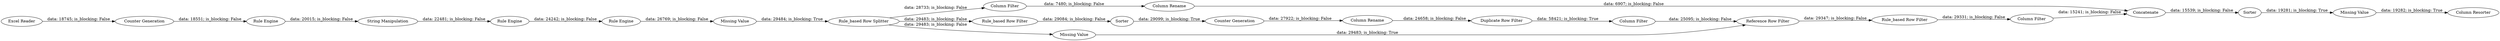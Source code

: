 digraph {
	"8449603160863761231_22" [label=Sorter]
	"8449603160863761231_1" [label="Excel Reader"]
	"8449603160863761231_24" [label="Column Resorter"]
	"8449603160863761231_28" [label="Column Filter"]
	"8449603160863761231_14" [label="Column Filter"]
	"8449603160863761231_5" [label="Missing Value"]
	"8449603160863761231_7" [label=Sorter]
	"8449603160863761231_2" [label="Rule Engine"]
	"8449603160863761231_9" [label="Counter Generation"]
	"8449603160863761231_21" [label="Column Filter"]
	"8449603160863761231_20" [label="Column Rename"]
	"8449603160863761231_25" [label="Rule Engine"]
	"8449603160863761231_3" [label="Rule_based Row Splitter"]
	"8449603160863761231_13" [label="Rule Engine"]
	"8449603160863761231_27" [label="Column Rename"]
	"8449603160863761231_10" [label="String Manipulation"]
	"8449603160863761231_26" [label="Counter Generation"]
	"8449603160863761231_23" [label="Missing Value"]
	"8449603160863761231_16" [label="Rule_based Row Filter"]
	"8449603160863761231_4" [label="Rule_based Row Filter"]
	"8449603160863761231_11" [label="Reference Row Filter"]
	"8449603160863761231_15" [label="Missing Value"]
	"8449603160863761231_19" [label=Concatenate]
	"8449603160863761231_6" [label="Duplicate Row Filter"]
	"8449603160863761231_14" -> "8449603160863761231_19" [label="data: 15241; is_blocking: False"]
	"8449603160863761231_1" -> "8449603160863761231_9" [label="data: 18745; is_blocking: False"]
	"8449603160863761231_16" -> "8449603160863761231_14" [label="data: 29331; is_blocking: False"]
	"8449603160863761231_2" -> "8449603160863761231_10" [label="data: 20015; is_blocking: False"]
	"8449603160863761231_10" -> "8449603160863761231_13" [label="data: 22481; is_blocking: False"]
	"8449603160863761231_28" -> "8449603160863761231_11" [label="data: 25095; is_blocking: False"]
	"8449603160863761231_3" -> "8449603160863761231_15" [label="data: 29483; is_blocking: False"]
	"8449603160863761231_23" -> "8449603160863761231_24" [label="data: 19282; is_blocking: True"]
	"8449603160863761231_22" -> "8449603160863761231_23" [label="data: 19281; is_blocking: True"]
	"8449603160863761231_27" -> "8449603160863761231_6" [label="data: 24658; is_blocking: False"]
	"8449603160863761231_9" -> "8449603160863761231_2" [label="data: 18551; is_blocking: False"]
	"8449603160863761231_13" -> "8449603160863761231_25" [label="data: 24242; is_blocking: False"]
	"8449603160863761231_5" -> "8449603160863761231_3" [label="data: 29484; is_blocking: True"]
	"8449603160863761231_3" -> "8449603160863761231_4" [label="data: 29483; is_blocking: False"]
	"8449603160863761231_7" -> "8449603160863761231_26" [label="data: 29099; is_blocking: True"]
	"8449603160863761231_26" -> "8449603160863761231_27" [label="data: 27922; is_blocking: False"]
	"8449603160863761231_4" -> "8449603160863761231_7" [label="data: 29084; is_blocking: False"]
	"8449603160863761231_11" -> "8449603160863761231_16" [label="data: 29347; is_blocking: False"]
	"8449603160863761231_25" -> "8449603160863761231_5" [label="data: 26769; is_blocking: False"]
	"8449603160863761231_21" -> "8449603160863761231_20" [label="data: 7480; is_blocking: False"]
	"8449603160863761231_15" -> "8449603160863761231_11" [label="data: 29483; is_blocking: True"]
	"8449603160863761231_6" -> "8449603160863761231_28" [label="data: 58421; is_blocking: True"]
	"8449603160863761231_3" -> "8449603160863761231_21" [label="data: 28733; is_blocking: False"]
	"8449603160863761231_20" -> "8449603160863761231_19" [label="data: 6907; is_blocking: False"]
	"8449603160863761231_19" -> "8449603160863761231_22" [label="data: 15539; is_blocking: False"]
	rankdir=LR
}
